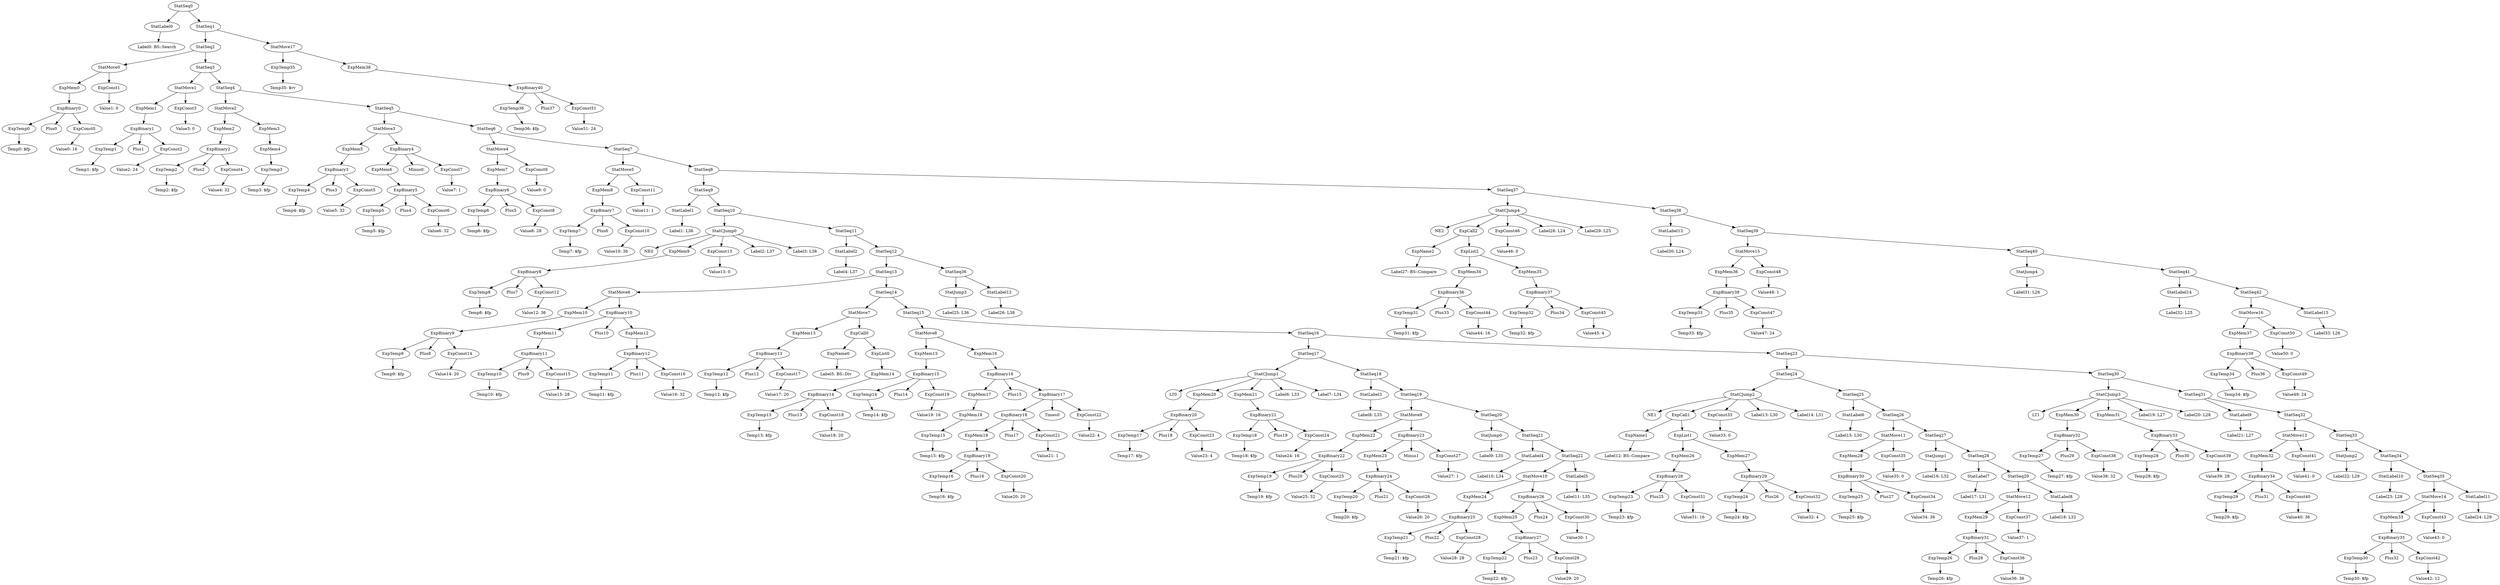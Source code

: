 digraph {
	ordering = out;
	ExpMem38 -> ExpBinary40;
	ExpBinary40 -> ExpTemp36;
	ExpBinary40 -> Plus37;
	ExpBinary40 -> ExpConst51;
	ExpTemp35 -> "Temp35: $rv";
	StatLabel15 -> "Label33: L26";
	ExpConst50 -> "Value50: 0";
	ExpMem37 -> ExpBinary39;
	ExpBinary39 -> ExpTemp34;
	ExpBinary39 -> Plus36;
	ExpBinary39 -> ExpConst49;
	StatSeq40 -> StatJump4;
	StatSeq40 -> StatSeq41;
	StatSeq39 -> StatMove15;
	StatSeq39 -> StatSeq40;
	ExpConst48 -> "Value48: 1";
	StatMove15 -> ExpMem36;
	StatMove15 -> ExpConst48;
	ExpMem36 -> ExpBinary38;
	ExpConst47 -> "Value47: 24";
	ExpBinary38 -> ExpTemp33;
	ExpBinary38 -> Plus35;
	ExpBinary38 -> ExpConst47;
	StatSeq38 -> StatLabel13;
	StatSeq38 -> StatSeq39;
	ExpConst46 -> "Value46: 0";
	ExpMem35 -> ExpBinary37;
	ExpBinary37 -> ExpTemp32;
	ExpBinary37 -> Plus34;
	ExpBinary37 -> ExpConst45;
	ExpTemp32 -> "Temp32: $fp";
	ExpList2 -> ExpMem34;
	ExpList2 -> ExpMem35;
	ExpMem34 -> ExpBinary36;
	ExpConst44 -> "Value44: 16";
	ExpBinary36 -> ExpTemp31;
	ExpBinary36 -> Plus33;
	ExpBinary36 -> ExpConst44;
	ExpName2 -> "Label27: BS::Compare";
	StatSeq8 -> StatSeq9;
	StatSeq8 -> StatSeq37;
	StatJump3 -> "Label25: L36";
	StatLabel11 -> "Label24: L29";
	StatSeq35 -> StatMove14;
	StatSeq35 -> StatLabel11;
	ExpConst43 -> "Value43: 0";
	StatMove14 -> ExpMem33;
	StatMove14 -> ExpConst43;
	ExpMem33 -> ExpBinary35;
	StatMove17 -> ExpTemp35;
	StatMove17 -> ExpMem38;
	ExpConst42 -> "Value42: 12";
	ExpBinary35 -> ExpTemp30;
	ExpBinary35 -> Plus32;
	ExpBinary35 -> ExpConst42;
	ExpTemp30 -> "Temp30: $fp";
	StatSeq34 -> StatLabel10;
	StatSeq34 -> StatSeq35;
	StatLabel10 -> "Label23: L28";
	StatJump2 -> "Label22: L29";
	StatMove13 -> ExpMem32;
	StatMove13 -> ExpConst41;
	ExpMem32 -> ExpBinary34;
	ExpConst40 -> "Value40: 36";
	ExpBinary34 -> ExpTemp29;
	ExpBinary34 -> Plus31;
	ExpBinary34 -> ExpConst40;
	ExpTemp29 -> "Temp29: $fp";
	ExpConst19 -> "Value19: 16";
	StatMove12 -> ExpMem29;
	StatMove12 -> ExpConst37;
	ExpName0 -> "Label5: BS::Div";
	ExpConst8 -> "Value8: 28";
	ExpTemp20 -> "Temp20: $fp";
	ExpBinary13 -> ExpTemp12;
	ExpBinary13 -> Plus12;
	ExpBinary13 -> ExpConst17;
	StatMove16 -> ExpMem37;
	StatMove16 -> ExpConst50;
	ExpBinary23 -> ExpMem23;
	ExpBinary23 -> Minus1;
	ExpBinary23 -> ExpConst27;
	ExpMem12 -> ExpBinary12;
	ExpBinary10 -> ExpMem11;
	ExpBinary10 -> Plus10;
	ExpBinary10 -> ExpMem12;
	StatSeq36 -> StatJump3;
	StatSeq36 -> StatLabel12;
	ExpMem11 -> ExpBinary11;
	StatMove11 -> ExpMem28;
	StatMove11 -> ExpConst35;
	ExpConst37 -> "Value37: 1";
	ExpTemp10 -> "Temp10: $fp";
	StatJump4 -> "Label31: L26";
	ExpMem10 -> ExpBinary9;
	ExpConst30 -> "Value30: 1";
	ExpMem27 -> ExpBinary29;
	ExpBinary30 -> ExpTemp25;
	ExpBinary30 -> Plus27;
	ExpBinary30 -> ExpConst34;
	StatLabel2 -> "Label4: L37";
	StatMove5 -> ExpMem8;
	StatMove5 -> ExpConst11;
	ExpConst14 -> "Value14: 20";
	ExpConst9 -> "Value9: 0";
	ExpConst51 -> "Value51: 24";
	ExpTemp15 -> "Temp15: $fp";
	StatLabel14 -> "Label32: L25";
	StatSeq10 -> StatCJump0;
	StatSeq10 -> StatSeq11;
	ExpTemp13 -> "Temp13: $fp";
	ExpConst35 -> "Value35: 0";
	StatCJump0 -> NE0;
	StatCJump0 -> ExpMem9;
	StatCJump0 -> ExpConst13;
	StatCJump0 -> "Label2: L37";
	StatCJump0 -> "Label3: L38";
	ExpCall0 -> ExpName0;
	ExpCall0 -> ExpList0;
	StatSeq9 -> StatLabel1;
	StatSeq9 -> StatSeq10;
	StatLabel1 -> "Label1: L36";
	StatSeq7 -> StatMove5;
	StatSeq7 -> StatSeq8;
	ExpConst27 -> "Value27: 1";
	StatSeq16 -> StatSeq17;
	StatSeq16 -> StatSeq23;
	ExpConst11 -> "Value11: 1";
	ExpTemp2 -> "Temp2: $fp";
	StatLabel12 -> "Label26: L38";
	ExpBinary0 -> ExpTemp0;
	ExpBinary0 -> Plus0;
	ExpBinary0 -> ExpConst0;
	StatSeq31 -> StatLabel9;
	StatSeq31 -> StatSeq32;
	ExpMem14 -> ExpBinary14;
	ExpBinary32 -> ExpTemp27;
	ExpBinary32 -> Plus29;
	ExpBinary32 -> ExpConst38;
	ExpBinary11 -> ExpTemp10;
	ExpBinary11 -> Plus9;
	ExpBinary11 -> ExpConst15;
	ExpBinary31 -> ExpTemp26;
	ExpBinary31 -> Plus28;
	ExpBinary31 -> ExpConst36;
	ExpTemp34 -> "Temp34: $fp";
	StatLabel7 -> "Label17: L31";
	ExpBinary14 -> ExpTemp13;
	ExpBinary14 -> Plus13;
	ExpBinary14 -> ExpConst18;
	StatMove0 -> ExpMem0;
	StatMove0 -> ExpConst1;
	ExpTemp12 -> "Temp12: $fp";
	ExpTemp14 -> "Temp14: $fp";
	StatLabel6 -> "Label15: L30";
	StatJump1 -> "Label16: L32";
	ExpConst15 -> "Value15: 28";
	StatSeq3 -> StatMove1;
	StatSeq3 -> StatSeq4;
	ExpConst13 -> "Value13: 0";
	ExpMem7 -> ExpBinary6;
	ExpConst45 -> "Value45: 4";
	ExpBinary3 -> ExpTemp4;
	ExpBinary3 -> Plus3;
	ExpBinary3 -> ExpConst5;
	ExpMem8 -> ExpBinary7;
	StatSeq6 -> StatMove4;
	StatSeq6 -> StatSeq7;
	ExpTemp11 -> "Temp11: $fp";
	StatSeq0 -> StatLabel0;
	StatSeq0 -> StatSeq1;
	ExpConst23 -> "Value23: 4";
	ExpMem21 -> ExpBinary21;
	ExpTemp1 -> "Temp1: $fp";
	ExpBinary4 -> ExpMem6;
	ExpBinary4 -> Minus0;
	ExpBinary4 -> ExpConst7;
	ExpList1 -> ExpMem26;
	ExpList1 -> ExpMem27;
	ExpTemp5 -> "Temp5: $fp";
	ExpBinary17 -> ExpBinary18;
	ExpBinary17 -> Times0;
	ExpBinary17 -> ExpConst22;
	ExpConst12 -> "Value12: 36";
	ExpTemp8 -> "Temp8: $fp";
	ExpMem15 -> ExpBinary15;
	ExpConst32 -> "Value32: 4";
	ExpConst17 -> "Value17: 20";
	ExpBinary1 -> ExpTemp1;
	ExpBinary1 -> Plus1;
	ExpBinary1 -> ExpConst2;
	ExpConst10 -> "Value10: 36";
	ExpTemp36 -> "Temp36: $fp";
	StatSeq4 -> StatMove2;
	StatSeq4 -> StatSeq5;
	ExpMem0 -> ExpBinary0;
	ExpBinary6 -> ExpTemp6;
	ExpBinary6 -> Plus5;
	ExpBinary6 -> ExpConst8;
	StatLabel13 -> "Label30: L24";
	StatSeq2 -> StatMove0;
	StatSeq2 -> StatSeq3;
	StatSeq13 -> StatMove6;
	StatSeq13 -> StatSeq14;
	ExpConst3 -> "Value3: 0";
	ExpTemp17 -> "Temp17: $fp";
	ExpTemp23 -> "Temp23: $fp";
	ExpMem1 -> ExpBinary1;
	ExpConst31 -> "Value31: 16";
	ExpMem9 -> ExpBinary8;
	ExpConst6 -> "Value6: 32";
	StatCJump4 -> NE2;
	StatCJump4 -> ExpCall2;
	StatCJump4 -> ExpConst46;
	StatCJump4 -> "Label28: L24";
	StatCJump4 -> "Label29: L25";
	StatSeq14 -> StatMove7;
	StatSeq14 -> StatSeq15;
	ExpMem13 -> ExpBinary13;
	ExpBinary27 -> ExpTemp22;
	ExpBinary27 -> Plus23;
	ExpBinary27 -> ExpConst29;
	StatMove1 -> ExpMem1;
	StatMove1 -> ExpConst3;
	ExpMem16 -> ExpBinary16;
	ExpBinary2 -> ExpTemp2;
	ExpBinary2 -> Plus2;
	ExpBinary2 -> ExpConst4;
	StatSeq17 -> StatCJump1;
	StatSeq17 -> StatSeq18;
	ExpTemp19 -> "Temp19: $fp";
	ExpTemp33 -> "Temp33: $fp";
	ExpBinary22 -> ExpTemp19;
	ExpBinary22 -> Plus20;
	ExpBinary22 -> ExpConst25;
	StatSeq1 -> StatSeq2;
	StatSeq1 -> StatMove17;
	StatSeq30 -> StatCJump3;
	StatSeq30 -> StatSeq31;
	ExpConst41 -> "Value41: 0";
	ExpConst1 -> "Value1: 0";
	ExpMem3 -> ExpMem4;
	StatSeq12 -> StatSeq13;
	StatSeq12 -> StatSeq36;
	ExpTemp4 -> "Temp4: $fp";
	StatLabel5 -> "Label11: L35";
	ExpTemp0 -> "Temp0: $fp";
	StatMove7 -> ExpMem13;
	StatMove7 -> ExpCall0;
	ExpTemp7 -> "Temp7: $fp";
	ExpCall2 -> ExpName2;
	ExpCall2 -> ExpList2;
	ExpConst2 -> "Value2: 24";
	ExpConst18 -> "Value18: 20";
	ExpConst26 -> "Value26: 20";
	StatLabel0 -> "Label0: BS::Search";
	ExpConst24 -> "Value24: 16";
	ExpConst16 -> "Value16: 32";
	ExpMem6 -> ExpBinary5;
	ExpConst0 -> "Value0: 16";
	ExpBinary12 -> ExpTemp11;
	ExpBinary12 -> Plus11;
	ExpBinary12 -> ExpConst16;
	StatMove6 -> ExpMem10;
	StatMove6 -> ExpBinary10;
	ExpBinary8 -> ExpTemp8;
	ExpBinary8 -> Plus7;
	ExpBinary8 -> ExpConst12;
	ExpConst5 -> "Value5: 32";
	StatSeq26 -> StatMove11;
	StatSeq26 -> StatSeq27;
	ExpConst4 -> "Value4: 32";
	ExpBinary28 -> ExpTemp23;
	ExpBinary28 -> Plus25;
	ExpBinary28 -> ExpConst31;
	StatSeq42 -> StatMove16;
	StatSeq42 -> StatLabel15;
	ExpMem2 -> ExpBinary2;
	StatSeq11 -> StatLabel2;
	StatSeq11 -> StatSeq12;
	ExpBinary15 -> ExpTemp14;
	ExpBinary15 -> Plus14;
	ExpBinary15 -> ExpConst19;
	StatSeq20 -> StatJump0;
	StatSeq20 -> StatSeq21;
	ExpBinary7 -> ExpTemp7;
	ExpBinary7 -> Plus6;
	ExpBinary7 -> ExpConst10;
	ExpBinary5 -> ExpTemp5;
	ExpBinary5 -> Plus4;
	ExpBinary5 -> ExpConst6;
	ExpMem18 -> ExpTemp15;
	ExpMem17 -> ExpMem18;
	ExpBinary16 -> ExpMem17;
	ExpBinary16 -> Plus15;
	ExpBinary16 -> ExpBinary17;
	ExpTemp16 -> "Temp16: $fp";
	StatCJump2 -> NE1;
	StatCJump2 -> ExpCall1;
	StatCJump2 -> ExpConst33;
	StatCJump2 -> "Label13: L30";
	StatCJump2 -> "Label14: L31";
	ExpBinary19 -> ExpTemp16;
	ExpBinary19 -> Plus16;
	ExpBinary19 -> ExpConst20;
	StatMove2 -> ExpMem2;
	StatMove2 -> ExpMem3;
	ExpMem28 -> ExpBinary30;
	ExpList0 -> ExpMem14;
	ExpConst22 -> "Value22: 4";
	StatSeq33 -> StatJump2;
	StatSeq33 -> StatSeq34;
	StatSeq15 -> StatMove8;
	StatSeq15 -> StatSeq16;
	ExpConst25 -> "Value25: 32";
	StatSeq32 -> StatMove13;
	StatSeq32 -> StatSeq33;
	ExpTemp28 -> "Temp28: $fp";
	StatMove8 -> ExpMem15;
	StatMove8 -> ExpMem16;
	ExpBinary20 -> ExpTemp17;
	ExpBinary20 -> Plus18;
	ExpBinary20 -> ExpConst23;
	ExpMem20 -> ExpBinary20;
	ExpConst28 -> "Value28: 28";
	ExpTemp18 -> "Temp18: $fp";
	StatSeq41 -> StatLabel14;
	StatSeq41 -> StatSeq42;
	StatLabel3 -> "Label8: L33";
	StatSeq18 -> StatLabel3;
	StatSeq18 -> StatSeq19;
	ExpMem5 -> ExpBinary3;
	ExpMem22 -> ExpBinary22;
	StatMove4 -> ExpMem7;
	StatMove4 -> ExpConst9;
	StatMove9 -> ExpMem22;
	StatMove9 -> ExpBinary23;
	ExpBinary9 -> ExpTemp9;
	ExpBinary9 -> Plus8;
	ExpBinary9 -> ExpConst14;
	ExpBinary24 -> ExpTemp20;
	ExpBinary24 -> Plus21;
	ExpBinary24 -> ExpConst26;
	StatJump0 -> "Label9: L35";
	StatLabel4 -> "Label10: L34";
	StatSeq23 -> StatSeq24;
	StatSeq23 -> StatSeq30;
	StatSeq21 -> StatLabel4;
	StatSeq21 -> StatSeq22;
	ExpConst7 -> "Value7: 1";
	ExpTemp21 -> "Temp21: $fp";
	ExpMem23 -> ExpBinary24;
	ExpBinary25 -> ExpTemp21;
	ExpBinary25 -> Plus22;
	ExpBinary25 -> ExpConst28;
	ExpMem24 -> ExpBinary25;
	ExpName1 -> "Label12: BS::Compare";
	ExpMem4 -> ExpTemp3;
	StatMove10 -> ExpMem24;
	StatMove10 -> ExpBinary26;
	ExpTemp22 -> "Temp22: $fp";
	ExpConst29 -> "Value29: 20";
	ExpTemp31 -> "Temp31: $fp";
	ExpTemp24 -> "Temp24: $fp";
	ExpMem25 -> ExpBinary27;
	ExpMem26 -> ExpBinary28;
	StatSeq28 -> StatLabel7;
	StatSeq28 -> StatSeq29;
	ExpBinary26 -> ExpMem25;
	ExpBinary26 -> Plus24;
	ExpBinary26 -> ExpConst30;
	ExpBinary21 -> ExpTemp18;
	ExpBinary21 -> Plus19;
	ExpBinary21 -> ExpConst24;
	StatCJump3 -> LT1;
	StatCJump3 -> ExpMem30;
	StatCJump3 -> ExpMem31;
	StatCJump3 -> "Label19: L27";
	StatCJump3 -> "Label20: L28";
	StatSeq19 -> StatMove9;
	StatSeq19 -> StatSeq20;
	StatSeq22 -> StatMove10;
	StatSeq22 -> StatLabel5;
	ExpMem19 -> ExpBinary19;
	ExpCall1 -> ExpName1;
	ExpCall1 -> ExpList1;
	ExpConst21 -> "Value21: 1";
	ExpConst33 -> "Value33: 0";
	StatSeq24 -> StatCJump2;
	StatSeq24 -> StatSeq25;
	StatMove3 -> ExpMem5;
	StatMove3 -> ExpBinary4;
	StatSeq25 -> StatLabel6;
	StatSeq25 -> StatSeq26;
	ExpTemp25 -> "Temp25: $fp";
	ExpMem29 -> ExpBinary31;
	StatCJump1 -> LT0;
	StatCJump1 -> ExpMem20;
	StatCJump1 -> ExpMem21;
	StatCJump1 -> "Label6: L33";
	StatCJump1 -> "Label7: L34";
	ExpConst34 -> "Value34: 36";
	ExpTemp9 -> "Temp9: $fp";
	StatSeq27 -> StatJump1;
	StatSeq27 -> StatSeq28;
	ExpTemp26 -> "Temp26: $fp";
	StatSeq5 -> StatMove3;
	StatSeq5 -> StatSeq6;
	ExpConst36 -> "Value36: 36";
	ExpConst20 -> "Value20: 20";
	StatSeq29 -> StatMove12;
	StatSeq29 -> StatLabel8;
	StatSeq37 -> StatCJump4;
	StatSeq37 -> StatSeq38;
	ExpTemp3 -> "Temp3: $fp";
	ExpTemp6 -> "Temp6: $fp";
	ExpBinary18 -> ExpMem19;
	ExpBinary18 -> Plus17;
	ExpBinary18 -> ExpConst21;
	StatLabel8 -> "Label18: L32";
	ExpMem31 -> ExpBinary33;
	ExpConst49 -> "Value49: 24";
	ExpTemp27 -> "Temp27: $fp";
	ExpConst38 -> "Value38: 32";
	ExpMem30 -> ExpBinary32;
	ExpBinary33 -> ExpTemp28;
	ExpBinary33 -> Plus30;
	ExpBinary33 -> ExpConst39;
	ExpConst39 -> "Value39: 28";
	ExpBinary29 -> ExpTemp24;
	ExpBinary29 -> Plus26;
	ExpBinary29 -> ExpConst32;
	StatLabel9 -> "Label21: L27";
}

